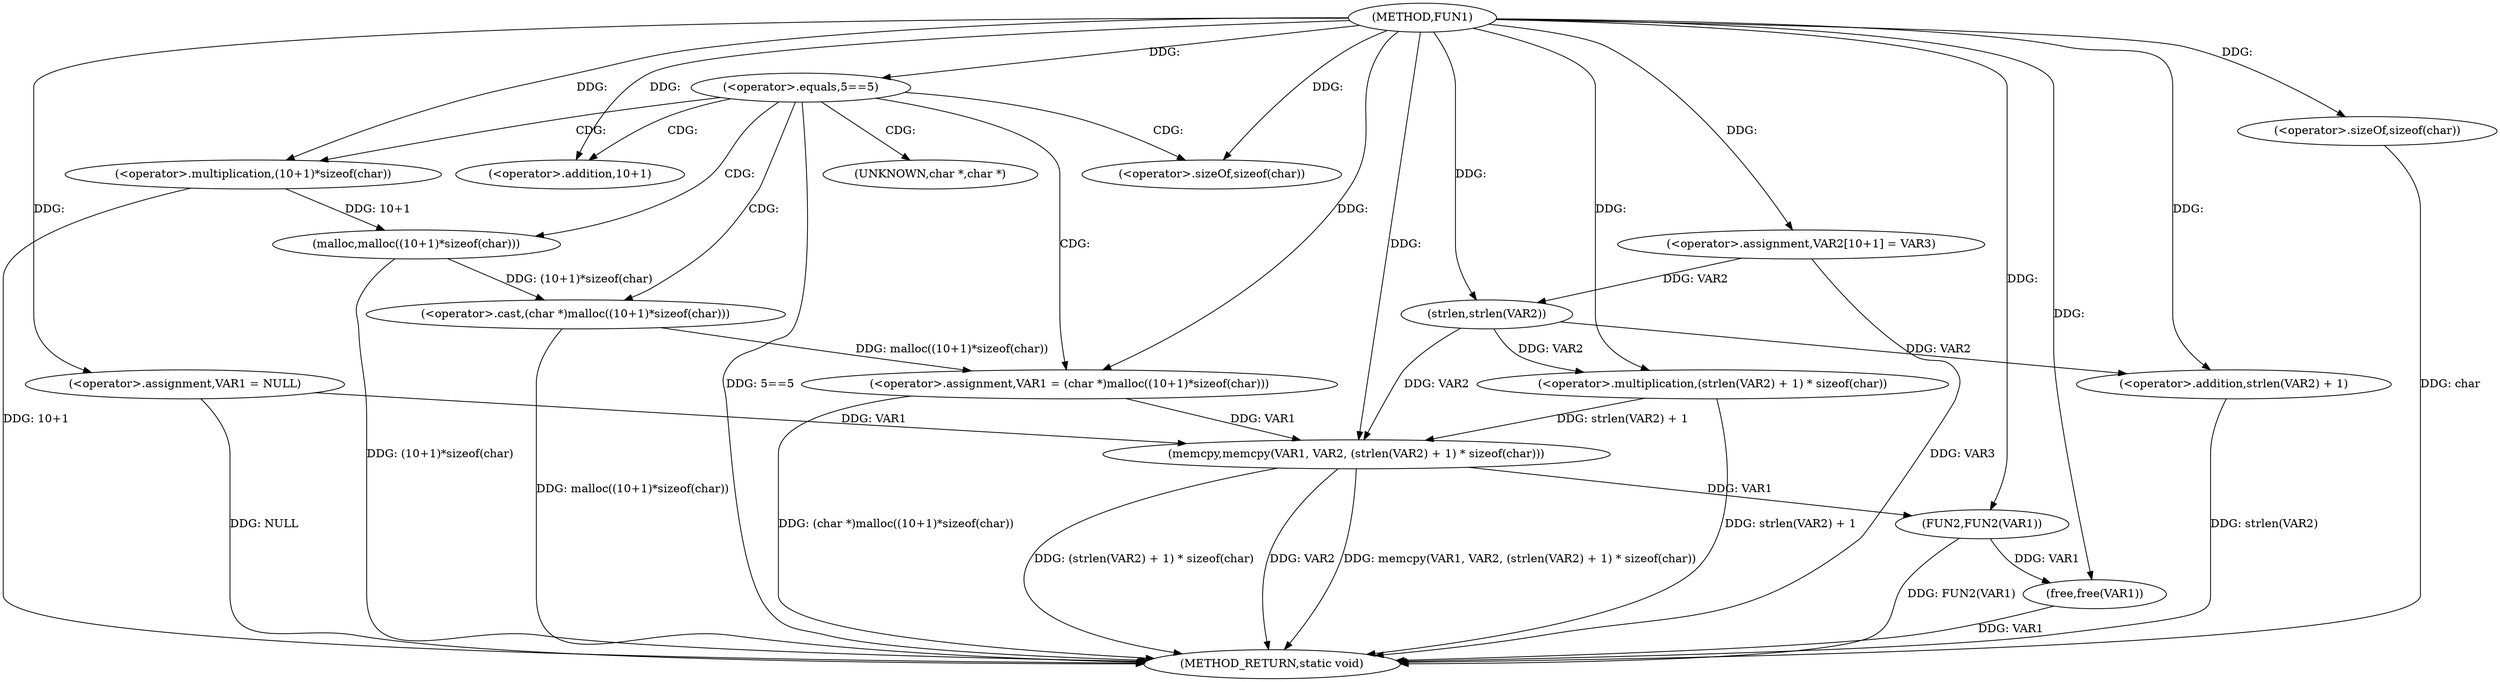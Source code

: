 digraph FUN1 {  
"1000100" [label = "(METHOD,FUN1)" ]
"1000141" [label = "(METHOD_RETURN,static void)" ]
"1000103" [label = "(<operator>.assignment,VAR1 = NULL)" ]
"1000107" [label = "(<operator>.equals,5==5)" ]
"1000111" [label = "(<operator>.assignment,VAR1 = (char *)malloc((10+1)*sizeof(char)))" ]
"1000113" [label = "(<operator>.cast,(char *)malloc((10+1)*sizeof(char)))" ]
"1000115" [label = "(malloc,malloc((10+1)*sizeof(char)))" ]
"1000116" [label = "(<operator>.multiplication,(10+1)*sizeof(char))" ]
"1000117" [label = "(<operator>.addition,10+1)" ]
"1000120" [label = "(<operator>.sizeOf,sizeof(char))" ]
"1000124" [label = "(<operator>.assignment,VAR2[10+1] = VAR3)" ]
"1000127" [label = "(memcpy,memcpy(VAR1, VAR2, (strlen(VAR2) + 1) * sizeof(char)))" ]
"1000130" [label = "(<operator>.multiplication,(strlen(VAR2) + 1) * sizeof(char))" ]
"1000131" [label = "(<operator>.addition,strlen(VAR2) + 1)" ]
"1000132" [label = "(strlen,strlen(VAR2))" ]
"1000135" [label = "(<operator>.sizeOf,sizeof(char))" ]
"1000137" [label = "(FUN2,FUN2(VAR1))" ]
"1000139" [label = "(free,free(VAR1))" ]
"1000114" [label = "(UNKNOWN,char *,char *)" ]
  "1000116" -> "1000141"  [ label = "DDG: 10+1"] 
  "1000107" -> "1000141"  [ label = "DDG: 5==5"] 
  "1000103" -> "1000141"  [ label = "DDG: NULL"] 
  "1000139" -> "1000141"  [ label = "DDG: VAR1"] 
  "1000113" -> "1000141"  [ label = "DDG: malloc((10+1)*sizeof(char))"] 
  "1000127" -> "1000141"  [ label = "DDG: memcpy(VAR1, VAR2, (strlen(VAR2) + 1) * sizeof(char))"] 
  "1000135" -> "1000141"  [ label = "DDG: char"] 
  "1000137" -> "1000141"  [ label = "DDG: FUN2(VAR1)"] 
  "1000127" -> "1000141"  [ label = "DDG: (strlen(VAR2) + 1) * sizeof(char)"] 
  "1000124" -> "1000141"  [ label = "DDG: VAR3"] 
  "1000131" -> "1000141"  [ label = "DDG: strlen(VAR2)"] 
  "1000127" -> "1000141"  [ label = "DDG: VAR2"] 
  "1000111" -> "1000141"  [ label = "DDG: (char *)malloc((10+1)*sizeof(char))"] 
  "1000115" -> "1000141"  [ label = "DDG: (10+1)*sizeof(char)"] 
  "1000130" -> "1000141"  [ label = "DDG: strlen(VAR2) + 1"] 
  "1000100" -> "1000103"  [ label = "DDG: "] 
  "1000100" -> "1000107"  [ label = "DDG: "] 
  "1000113" -> "1000111"  [ label = "DDG: malloc((10+1)*sizeof(char))"] 
  "1000100" -> "1000111"  [ label = "DDG: "] 
  "1000115" -> "1000113"  [ label = "DDG: (10+1)*sizeof(char)"] 
  "1000116" -> "1000115"  [ label = "DDG: 10+1"] 
  "1000100" -> "1000116"  [ label = "DDG: "] 
  "1000100" -> "1000117"  [ label = "DDG: "] 
  "1000100" -> "1000120"  [ label = "DDG: "] 
  "1000100" -> "1000124"  [ label = "DDG: "] 
  "1000103" -> "1000127"  [ label = "DDG: VAR1"] 
  "1000111" -> "1000127"  [ label = "DDG: VAR1"] 
  "1000100" -> "1000127"  [ label = "DDG: "] 
  "1000132" -> "1000127"  [ label = "DDG: VAR2"] 
  "1000130" -> "1000127"  [ label = "DDG: strlen(VAR2) + 1"] 
  "1000132" -> "1000130"  [ label = "DDG: VAR2"] 
  "1000100" -> "1000130"  [ label = "DDG: "] 
  "1000132" -> "1000131"  [ label = "DDG: VAR2"] 
  "1000124" -> "1000132"  [ label = "DDG: VAR2"] 
  "1000100" -> "1000132"  [ label = "DDG: "] 
  "1000100" -> "1000131"  [ label = "DDG: "] 
  "1000100" -> "1000135"  [ label = "DDG: "] 
  "1000127" -> "1000137"  [ label = "DDG: VAR1"] 
  "1000100" -> "1000137"  [ label = "DDG: "] 
  "1000137" -> "1000139"  [ label = "DDG: VAR1"] 
  "1000100" -> "1000139"  [ label = "DDG: "] 
  "1000107" -> "1000115"  [ label = "CDG: "] 
  "1000107" -> "1000120"  [ label = "CDG: "] 
  "1000107" -> "1000117"  [ label = "CDG: "] 
  "1000107" -> "1000116"  [ label = "CDG: "] 
  "1000107" -> "1000113"  [ label = "CDG: "] 
  "1000107" -> "1000111"  [ label = "CDG: "] 
  "1000107" -> "1000114"  [ label = "CDG: "] 
}
